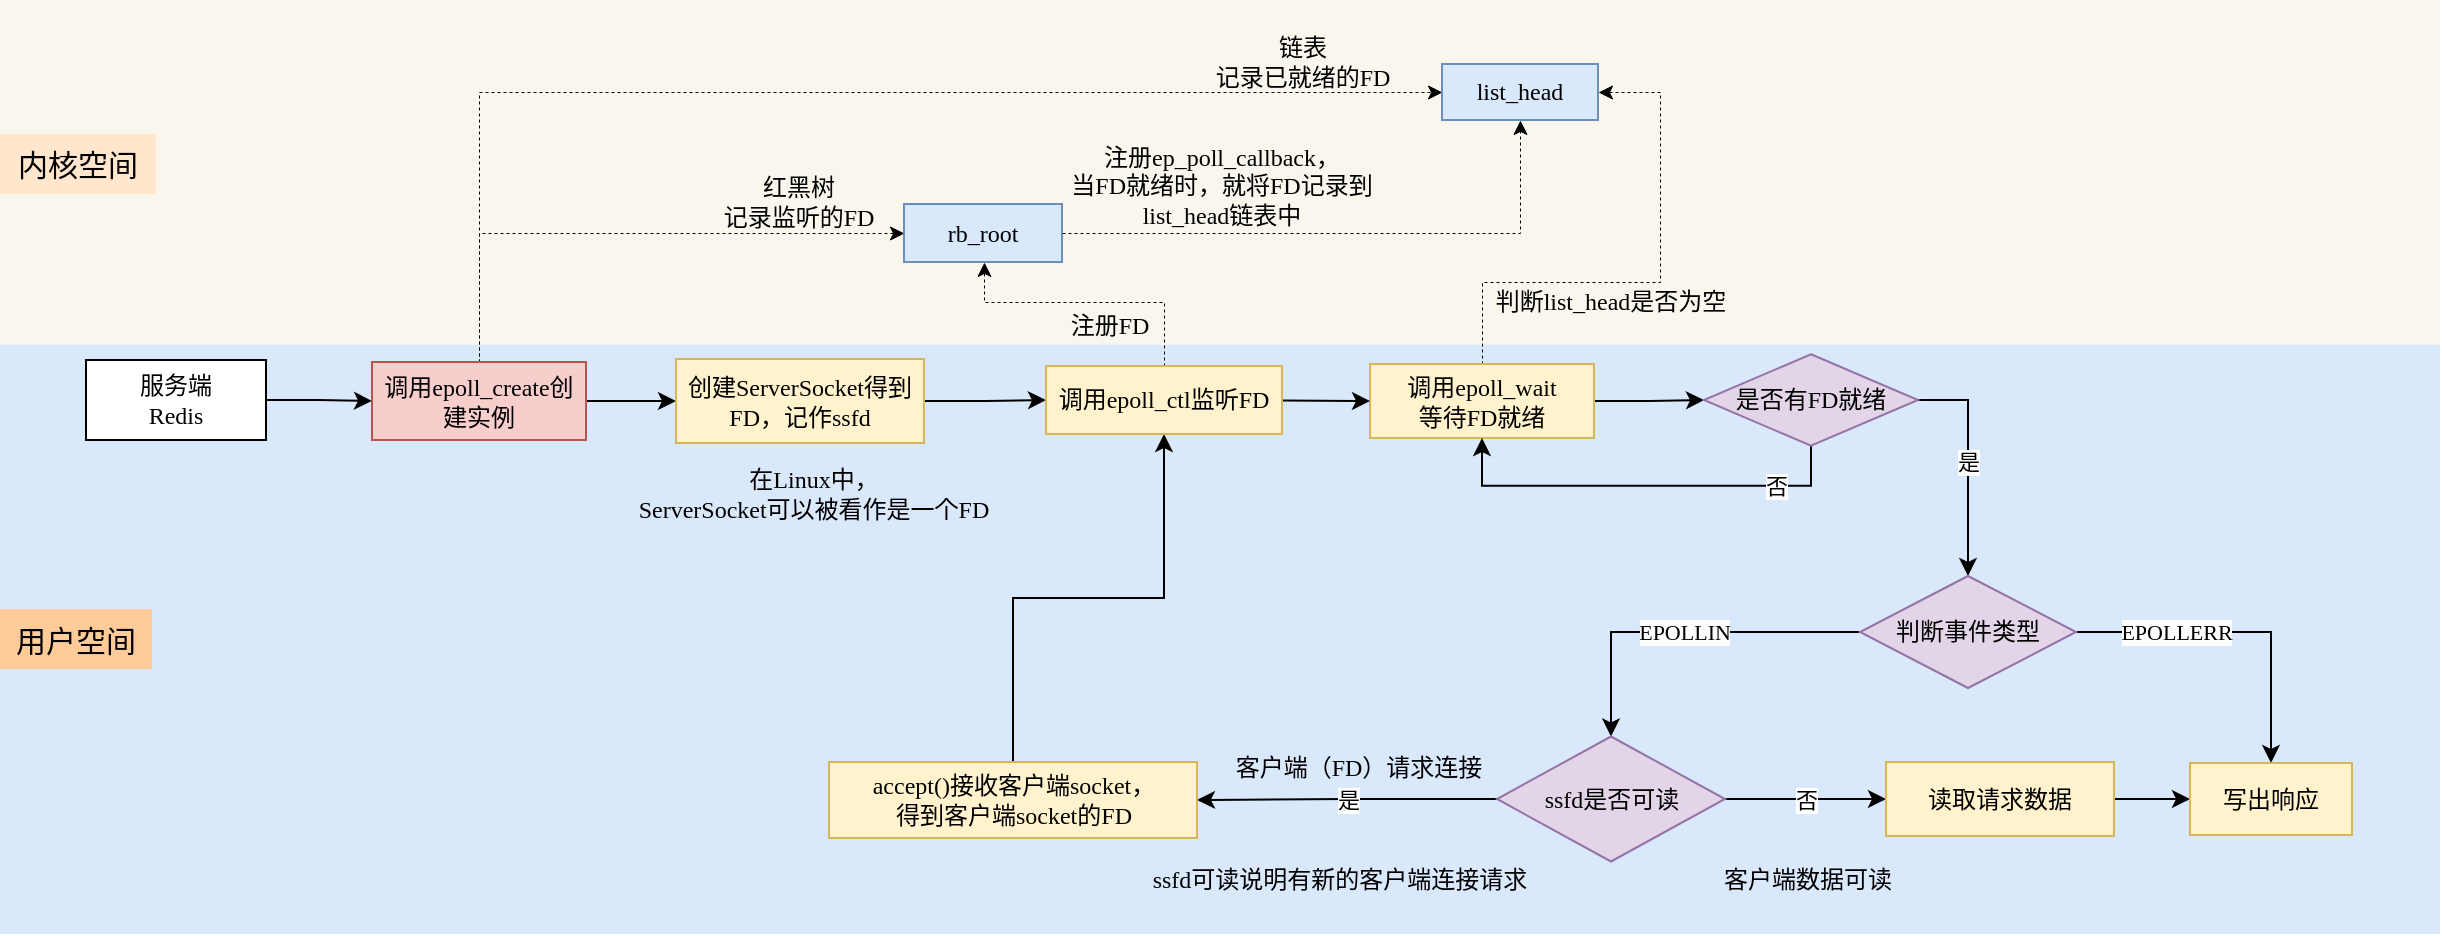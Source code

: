 <mxfile version="21.6.2" type="github">
  <diagram id="xuAu9Zmd73_gCtZtmBE7" name="第 1 页">
    <mxGraphModel dx="1595" dy="1037" grid="0" gridSize="1" guides="1" tooltips="1" connect="1" arrows="1" fold="1" page="0" pageScale="1" pageWidth="827" pageHeight="1169" background="none" math="0" shadow="0">
      <root>
        <mxCell id="0" />
        <mxCell id="1" parent="0" />
        <mxCell id="TOqXqITo-DYVfj3-oTY6-282" value="" style="rounded=0;whiteSpace=wrap;html=1;fillColor=#DAE8FC;strokeColor=none;fontFamily=Verdana;" vertex="1" parent="1">
          <mxGeometry x="-6" y="-96.75" width="1220" height="294.75" as="geometry" />
        </mxCell>
        <mxCell id="TOqXqITo-DYVfj3-oTY6-281" value="" style="rounded=0;whiteSpace=wrap;html=1;fillColor=#f9f7ed;strokeColor=none;fontFamily=Verdana;" vertex="1" parent="1">
          <mxGeometry x="-6" y="-269" width="1220" height="172.25" as="geometry" />
        </mxCell>
        <mxCell id="TOqXqITo-DYVfj3-oTY6-277" style="edgeStyle=orthogonalEdgeStyle;rounded=0;orthogonalLoop=1;jettySize=auto;html=1;fontFamily=Verdana;" edge="1" parent="1" source="TOqXqITo-DYVfj3-oTY6-233" target="TOqXqITo-DYVfj3-oTY6-234">
          <mxGeometry relative="1" as="geometry" />
        </mxCell>
        <mxCell id="TOqXqITo-DYVfj3-oTY6-233" value="服务端&lt;br&gt;Redis" style="rounded=0;whiteSpace=wrap;html=1;fontFamily=Verdana;" vertex="1" parent="1">
          <mxGeometry x="37" y="-89" width="90" height="40" as="geometry" />
        </mxCell>
        <mxCell id="TOqXqITo-DYVfj3-oTY6-237" style="edgeStyle=orthogonalEdgeStyle;rounded=0;orthogonalLoop=1;jettySize=auto;html=1;entryX=0;entryY=0.5;entryDx=0;entryDy=0;exitX=0.5;exitY=0;exitDx=0;exitDy=0;dashed=1;strokeWidth=0.5;fontFamily=Verdana;" edge="1" parent="1" source="TOqXqITo-DYVfj3-oTY6-234" target="TOqXqITo-DYVfj3-oTY6-235">
          <mxGeometry relative="1" as="geometry" />
        </mxCell>
        <mxCell id="TOqXqITo-DYVfj3-oTY6-238" style="edgeStyle=orthogonalEdgeStyle;rounded=0;orthogonalLoop=1;jettySize=auto;html=1;entryX=0;entryY=0.5;entryDx=0;entryDy=0;exitX=0.5;exitY=0;exitDx=0;exitDy=0;dashed=1;strokeWidth=0.5;fontFamily=Verdana;" edge="1" parent="1" source="TOqXqITo-DYVfj3-oTY6-234" target="TOqXqITo-DYVfj3-oTY6-236">
          <mxGeometry relative="1" as="geometry" />
        </mxCell>
        <mxCell id="TOqXqITo-DYVfj3-oTY6-243" style="edgeStyle=orthogonalEdgeStyle;rounded=0;orthogonalLoop=1;jettySize=auto;html=1;fontFamily=Verdana;" edge="1" parent="1" source="TOqXqITo-DYVfj3-oTY6-234" target="TOqXqITo-DYVfj3-oTY6-241">
          <mxGeometry relative="1" as="geometry" />
        </mxCell>
        <mxCell id="TOqXqITo-DYVfj3-oTY6-234" value="调用epoll_create创建实例" style="rounded=0;whiteSpace=wrap;html=1;fillColor=#f8cecc;strokeColor=#b85450;fontFamily=Verdana;" vertex="1" parent="1">
          <mxGeometry x="180" y="-88" width="107" height="39" as="geometry" />
        </mxCell>
        <mxCell id="TOqXqITo-DYVfj3-oTY6-245" style="edgeStyle=orthogonalEdgeStyle;rounded=0;orthogonalLoop=1;jettySize=auto;html=1;dashed=1;strokeWidth=0.5;fontFamily=Verdana;" edge="1" parent="1" source="TOqXqITo-DYVfj3-oTY6-235" target="TOqXqITo-DYVfj3-oTY6-236">
          <mxGeometry relative="1" as="geometry" />
        </mxCell>
        <mxCell id="TOqXqITo-DYVfj3-oTY6-235" value="rb_root" style="rounded=0;whiteSpace=wrap;html=1;fontFamily=Verdana;fillColor=#dae8fc;strokeColor=#6c8ebf;" vertex="1" parent="1">
          <mxGeometry x="446" y="-167" width="79" height="29" as="geometry" />
        </mxCell>
        <mxCell id="TOqXqITo-DYVfj3-oTY6-236" value="list_head" style="rounded=0;whiteSpace=wrap;html=1;fontFamily=Verdana;fillColor=#dae8fc;strokeColor=#6c8ebf;" vertex="1" parent="1">
          <mxGeometry x="715" y="-237" width="78" height="28" as="geometry" />
        </mxCell>
        <mxCell id="TOqXqITo-DYVfj3-oTY6-239" value="红黑树&lt;br&gt;记录监听的FD" style="text;html=1;strokeColor=none;fillColor=none;align=center;verticalAlign=middle;whiteSpace=wrap;rounded=0;fontFamily=Verdana;" vertex="1" parent="1">
          <mxGeometry x="341" y="-183" width="105" height="30" as="geometry" />
        </mxCell>
        <mxCell id="TOqXqITo-DYVfj3-oTY6-240" value="链表&lt;br&gt;记录已就绪的FD" style="text;html=1;strokeColor=none;fillColor=none;align=center;verticalAlign=middle;whiteSpace=wrap;rounded=0;fontFamily=Verdana;" vertex="1" parent="1">
          <mxGeometry x="592.5" y="-253" width="105" height="30" as="geometry" />
        </mxCell>
        <mxCell id="TOqXqITo-DYVfj3-oTY6-264" style="edgeStyle=orthogonalEdgeStyle;rounded=0;orthogonalLoop=1;jettySize=auto;html=1;fontFamily=Verdana;" edge="1" parent="1" source="TOqXqITo-DYVfj3-oTY6-241" target="TOqXqITo-DYVfj3-oTY6-263">
          <mxGeometry relative="1" as="geometry" />
        </mxCell>
        <mxCell id="TOqXqITo-DYVfj3-oTY6-241" value="创建ServerSocket得到FD，记作ssfd" style="rounded=0;whiteSpace=wrap;html=1;fontFamily=Verdana;fillColor=#fff2cc;strokeColor=#d6b656;" vertex="1" parent="1">
          <mxGeometry x="332" y="-89.5" width="124" height="42" as="geometry" />
        </mxCell>
        <mxCell id="TOqXqITo-DYVfj3-oTY6-242" value="在Linux中，&lt;br&gt;ServerSocket可以被看作是一个FD" style="text;html=1;strokeColor=none;fillColor=none;align=center;verticalAlign=middle;whiteSpace=wrap;rounded=0;fontFamily=Verdana;" vertex="1" parent="1">
          <mxGeometry x="305" y="-43" width="192" height="42" as="geometry" />
        </mxCell>
        <mxCell id="TOqXqITo-DYVfj3-oTY6-246" value="注册ep_poll_callback，&lt;br&gt;当FD就绪时，就将FD记录到list_head链表中" style="text;html=1;strokeColor=none;fillColor=none;align=center;verticalAlign=middle;whiteSpace=wrap;rounded=0;fontFamily=Verdana;" vertex="1" parent="1">
          <mxGeometry x="525" y="-200" width="160" height="47" as="geometry" />
        </mxCell>
        <mxCell id="TOqXqITo-DYVfj3-oTY6-249" style="edgeStyle=orthogonalEdgeStyle;rounded=0;orthogonalLoop=1;jettySize=auto;html=1;entryX=1;entryY=0.5;entryDx=0;entryDy=0;exitX=0.5;exitY=0;exitDx=0;exitDy=0;dashed=1;strokeWidth=0.5;fontFamily=Verdana;" edge="1" parent="1" source="TOqXqITo-DYVfj3-oTY6-247" target="TOqXqITo-DYVfj3-oTY6-236">
          <mxGeometry relative="1" as="geometry">
            <Array as="points">
              <mxPoint x="735" y="-128" />
              <mxPoint x="824" y="-128" />
              <mxPoint x="824" y="-223" />
            </Array>
          </mxGeometry>
        </mxCell>
        <mxCell id="TOqXqITo-DYVfj3-oTY6-252" style="edgeStyle=orthogonalEdgeStyle;rounded=0;orthogonalLoop=1;jettySize=auto;html=1;fontFamily=Verdana;" edge="1" parent="1" source="TOqXqITo-DYVfj3-oTY6-247" target="TOqXqITo-DYVfj3-oTY6-251">
          <mxGeometry relative="1" as="geometry" />
        </mxCell>
        <mxCell id="TOqXqITo-DYVfj3-oTY6-247" value="调用epoll_wait&lt;br&gt;等待FD就绪" style="rounded=0;whiteSpace=wrap;html=1;fontFamily=Verdana;fillColor=#fff2cc;strokeColor=#d6b656;" vertex="1" parent="1">
          <mxGeometry x="679" y="-87" width="112" height="37" as="geometry" />
        </mxCell>
        <mxCell id="TOqXqITo-DYVfj3-oTY6-250" value="判断list_head是否为空" style="text;html=1;strokeColor=none;fillColor=none;align=center;verticalAlign=middle;whiteSpace=wrap;rounded=0;fontFamily=Verdana;" vertex="1" parent="1">
          <mxGeometry x="734" y="-129" width="131" height="22" as="geometry" />
        </mxCell>
        <mxCell id="TOqXqITo-DYVfj3-oTY6-253" value="否" style="edgeStyle=orthogonalEdgeStyle;rounded=0;orthogonalLoop=1;jettySize=auto;html=1;entryX=0.5;entryY=1;entryDx=0;entryDy=0;exitX=0.5;exitY=1;exitDx=0;exitDy=0;fontFamily=Verdana;" edge="1" parent="1" source="TOqXqITo-DYVfj3-oTY6-251" target="TOqXqITo-DYVfj3-oTY6-247">
          <mxGeometry x="-0.633" relative="1" as="geometry">
            <mxPoint as="offset" />
          </mxGeometry>
        </mxCell>
        <mxCell id="TOqXqITo-DYVfj3-oTY6-256" value="是" style="edgeStyle=orthogonalEdgeStyle;rounded=0;orthogonalLoop=1;jettySize=auto;html=1;exitX=1;exitY=0.5;exitDx=0;exitDy=0;fontFamily=Verdana;" edge="1" parent="1" source="TOqXqITo-DYVfj3-oTY6-251" target="TOqXqITo-DYVfj3-oTY6-255">
          <mxGeometry relative="1" as="geometry" />
        </mxCell>
        <mxCell id="TOqXqITo-DYVfj3-oTY6-251" value="是否有FD就绪" style="rhombus;whiteSpace=wrap;html=1;fillColor=#e1d5e7;strokeColor=#9673a6;fontFamily=Verdana;" vertex="1" parent="1">
          <mxGeometry x="846" y="-91.87" width="107" height="45.75" as="geometry" />
        </mxCell>
        <mxCell id="TOqXqITo-DYVfj3-oTY6-258" value="EPOLLIN" style="edgeStyle=orthogonalEdgeStyle;rounded=0;orthogonalLoop=1;jettySize=auto;html=1;entryX=0.5;entryY=0;entryDx=0;entryDy=0;fontFamily=Verdana;" edge="1" parent="1" source="TOqXqITo-DYVfj3-oTY6-255" target="TOqXqITo-DYVfj3-oTY6-257">
          <mxGeometry relative="1" as="geometry" />
        </mxCell>
        <mxCell id="TOqXqITo-DYVfj3-oTY6-276" value="EPOLLERR" style="edgeStyle=orthogonalEdgeStyle;rounded=0;orthogonalLoop=1;jettySize=auto;html=1;entryX=0.5;entryY=0;entryDx=0;entryDy=0;fontFamily=Verdana;" edge="1" parent="1" source="TOqXqITo-DYVfj3-oTY6-255" target="TOqXqITo-DYVfj3-oTY6-273">
          <mxGeometry x="-0.394" relative="1" as="geometry">
            <mxPoint as="offset" />
          </mxGeometry>
        </mxCell>
        <mxCell id="TOqXqITo-DYVfj3-oTY6-255" value="判断事件类型" style="rhombus;whiteSpace=wrap;html=1;fillColor=#e1d5e7;strokeColor=#9673a6;fontFamily=Verdana;" vertex="1" parent="1">
          <mxGeometry x="924" y="19" width="108" height="56" as="geometry" />
        </mxCell>
        <mxCell id="TOqXqITo-DYVfj3-oTY6-260" value="是" style="edgeStyle=orthogonalEdgeStyle;rounded=0;orthogonalLoop=1;jettySize=auto;html=1;fontFamily=Verdana;" edge="1" parent="1" source="TOqXqITo-DYVfj3-oTY6-257" target="TOqXqITo-DYVfj3-oTY6-259">
          <mxGeometry relative="1" as="geometry">
            <mxPoint x="722" y="112" as="targetPoint" />
          </mxGeometry>
        </mxCell>
        <mxCell id="TOqXqITo-DYVfj3-oTY6-272" value="否" style="edgeStyle=orthogonalEdgeStyle;rounded=0;orthogonalLoop=1;jettySize=auto;html=1;fontFamily=Verdana;" edge="1" parent="1" source="TOqXqITo-DYVfj3-oTY6-257" target="TOqXqITo-DYVfj3-oTY6-271">
          <mxGeometry relative="1" as="geometry" />
        </mxCell>
        <mxCell id="TOqXqITo-DYVfj3-oTY6-257" value="ssfd是否可读" style="rhombus;whiteSpace=wrap;html=1;fillColor=#e1d5e7;strokeColor=#9673a6;fontFamily=Verdana;" vertex="1" parent="1">
          <mxGeometry x="742.5" y="99.25" width="114" height="62.5" as="geometry" />
        </mxCell>
        <mxCell id="TOqXqITo-DYVfj3-oTY6-268" style="edgeStyle=orthogonalEdgeStyle;rounded=0;orthogonalLoop=1;jettySize=auto;html=1;fontFamily=Verdana;" edge="1" parent="1" source="TOqXqITo-DYVfj3-oTY6-259" target="TOqXqITo-DYVfj3-oTY6-263">
          <mxGeometry relative="1" as="geometry" />
        </mxCell>
        <mxCell id="TOqXqITo-DYVfj3-oTY6-259" value="accept()接收客户端socket，&lt;br&gt;得到客户端socket的FD" style="rounded=0;whiteSpace=wrap;html=1;fontFamily=Verdana;fillColor=#fff2cc;strokeColor=#d6b656;" vertex="1" parent="1">
          <mxGeometry x="408.5" y="112" width="184" height="38" as="geometry" />
        </mxCell>
        <mxCell id="TOqXqITo-DYVfj3-oTY6-261" value="客户端（FD）请求连接" style="text;html=1;strokeColor=none;fillColor=none;align=center;verticalAlign=middle;whiteSpace=wrap;rounded=0;fontFamily=Verdana;" vertex="1" parent="1">
          <mxGeometry x="601" y="100" width="145" height="30" as="geometry" />
        </mxCell>
        <mxCell id="TOqXqITo-DYVfj3-oTY6-262" value="ssfd可读说明有新的客户端连接请求" style="text;html=1;strokeColor=none;fillColor=none;align=center;verticalAlign=middle;whiteSpace=wrap;rounded=0;fontFamily=Verdana;" vertex="1" parent="1">
          <mxGeometry x="557" y="156" width="214" height="30" as="geometry" />
        </mxCell>
        <mxCell id="TOqXqITo-DYVfj3-oTY6-267" style="rounded=0;orthogonalLoop=1;jettySize=auto;html=1;entryX=0;entryY=0.5;entryDx=0;entryDy=0;fontFamily=Verdana;" edge="1" parent="1" source="TOqXqITo-DYVfj3-oTY6-263" target="TOqXqITo-DYVfj3-oTY6-247">
          <mxGeometry relative="1" as="geometry" />
        </mxCell>
        <mxCell id="TOqXqITo-DYVfj3-oTY6-269" style="edgeStyle=orthogonalEdgeStyle;rounded=0;orthogonalLoop=1;jettySize=auto;html=1;exitX=0.5;exitY=0;exitDx=0;exitDy=0;dashed=1;strokeWidth=0.5;fontFamily=Verdana;" edge="1" parent="1" source="TOqXqITo-DYVfj3-oTY6-263" target="TOqXqITo-DYVfj3-oTY6-235">
          <mxGeometry relative="1" as="geometry">
            <Array as="points">
              <mxPoint x="576" y="-118" />
              <mxPoint x="486" y="-118" />
            </Array>
          </mxGeometry>
        </mxCell>
        <mxCell id="TOqXqITo-DYVfj3-oTY6-263" value="调用epoll_ctl监听FD" style="rounded=0;whiteSpace=wrap;html=1;fontFamily=Verdana;fillColor=#fff2cc;strokeColor=#d6b656;" vertex="1" parent="1">
          <mxGeometry x="517" y="-86" width="118" height="34" as="geometry" />
        </mxCell>
        <mxCell id="TOqXqITo-DYVfj3-oTY6-270" value="注册FD" style="text;html=1;strokeColor=none;fillColor=none;align=center;verticalAlign=middle;whiteSpace=wrap;rounded=0;fontFamily=Verdana;" vertex="1" parent="1">
          <mxGeometry x="522" y="-118" width="54" height="23" as="geometry" />
        </mxCell>
        <mxCell id="TOqXqITo-DYVfj3-oTY6-274" style="edgeStyle=orthogonalEdgeStyle;rounded=0;orthogonalLoop=1;jettySize=auto;html=1;fontFamily=Verdana;" edge="1" parent="1" source="TOqXqITo-DYVfj3-oTY6-271" target="TOqXqITo-DYVfj3-oTY6-273">
          <mxGeometry relative="1" as="geometry" />
        </mxCell>
        <mxCell id="TOqXqITo-DYVfj3-oTY6-271" value="读取请求数据" style="rounded=0;whiteSpace=wrap;html=1;fontFamily=Verdana;fillColor=#fff2cc;strokeColor=#d6b656;" vertex="1" parent="1">
          <mxGeometry x="937" y="112" width="114" height="37" as="geometry" />
        </mxCell>
        <mxCell id="TOqXqITo-DYVfj3-oTY6-273" value="写出响应" style="rounded=0;whiteSpace=wrap;html=1;fontFamily=Verdana;fillColor=#fff2cc;strokeColor=#d6b656;" vertex="1" parent="1">
          <mxGeometry x="1089" y="112.5" width="81" height="36" as="geometry" />
        </mxCell>
        <mxCell id="TOqXqITo-DYVfj3-oTY6-275" value="客户端数据可读" style="text;html=1;strokeColor=none;fillColor=none;align=center;verticalAlign=middle;whiteSpace=wrap;rounded=0;fontFamily=Verdana;" vertex="1" parent="1">
          <mxGeometry x="843" y="156" width="110" height="30" as="geometry" />
        </mxCell>
        <mxCell id="TOqXqITo-DYVfj3-oTY6-283" value="内核空间" style="text;html=1;strokeColor=none;fillColor=#ffe6cc;align=center;verticalAlign=middle;whiteSpace=wrap;rounded=0;fontFamily=Verdana;fontSize=15;" vertex="1" parent="1">
          <mxGeometry x="-6" y="-202" width="78" height="30" as="geometry" />
        </mxCell>
        <mxCell id="TOqXqITo-DYVfj3-oTY6-284" value="用户空间" style="text;html=1;strokeColor=none;fillColor=#ffcc99;align=center;verticalAlign=middle;whiteSpace=wrap;rounded=0;fontFamily=Verdana;fontSize=15;" vertex="1" parent="1">
          <mxGeometry x="-6" y="35.62" width="76" height="30" as="geometry" />
        </mxCell>
      </root>
    </mxGraphModel>
  </diagram>
</mxfile>
